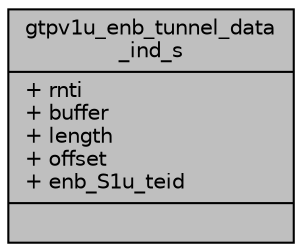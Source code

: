 digraph "gtpv1u_enb_tunnel_data_ind_s"
{
 // LATEX_PDF_SIZE
  edge [fontname="Helvetica",fontsize="10",labelfontname="Helvetica",labelfontsize="10"];
  node [fontname="Helvetica",fontsize="10",shape=record];
  Node1 [label="{gtpv1u_enb_tunnel_data\l_ind_s\n|+ rnti\l+ buffer\l+ length\l+ offset\l+ enb_S1u_teid\l|}",height=0.2,width=0.4,color="black", fillcolor="grey75", style="filled", fontcolor="black",tooltip=" "];
}
